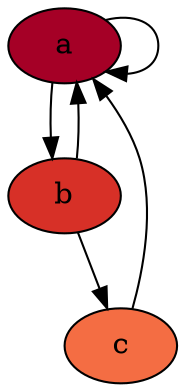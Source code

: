 /* script file /home/carlo/cpp/SwiPlay/pqGraphvizTest/gallery/x.gv
   created at Mon Sep 30 00:08:14 2013 */
digraph {
node [style=filled]
a [fillcolor="/rdylgn11/1"]
b [fillcolor="/rdylgn11/2"]
c [fillcolor="/rdylgn11/3"]
a -> b
b -> c
c -> a
b->a
a->a
}
